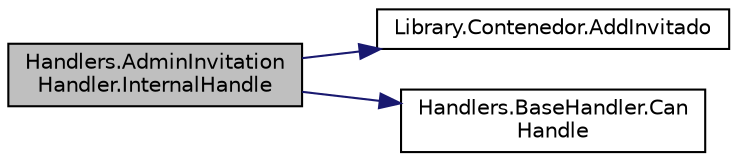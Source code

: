 digraph "Handlers.AdminInvitationHandler.InternalHandle"
{
 // INTERACTIVE_SVG=YES
 // LATEX_PDF_SIZE
  edge [fontname="Helvetica",fontsize="10",labelfontname="Helvetica",labelfontsize="10"];
  node [fontname="Helvetica",fontsize="10",shape=record];
  rankdir="LR";
  Node1 [label="Handlers.AdminInvitation\lHandler.InternalHandle",height=0.2,width=0.4,color="black", fillcolor="grey75", style="filled", fontcolor="black",tooltip="Procesa el comando \"/Invitar\", Si es ejecutado por un Administrador entonces se procede a invitar al ..."];
  Node1 -> Node2 [color="midnightblue",fontsize="10",style="solid",fontname="Helvetica"];
  Node2 [label="Library.Contenedor.AddInvitado",height=0.2,width=0.4,color="black", fillcolor="white", style="filled",URL="$classLibrary_1_1Contenedor.html#a47277ae6c16b6ad03ca72882b3595c7c",tooltip="Agrega a un usuario a la lista de invitados."];
  Node1 -> Node3 [color="midnightblue",fontsize="10",style="solid",fontname="Helvetica"];
  Node3 [label="Handlers.BaseHandler.Can\lHandle",height=0.2,width=0.4,color="black", fillcolor="white", style="filled",URL="$classHandlers_1_1BaseHandler.html#a01de32372e80b2d11fecdb9ea45f758e",tooltip="Determina si este \"handler\" puede procesar el mensaje. En la clase base se utiliza el array BaseHandl..."];
}

